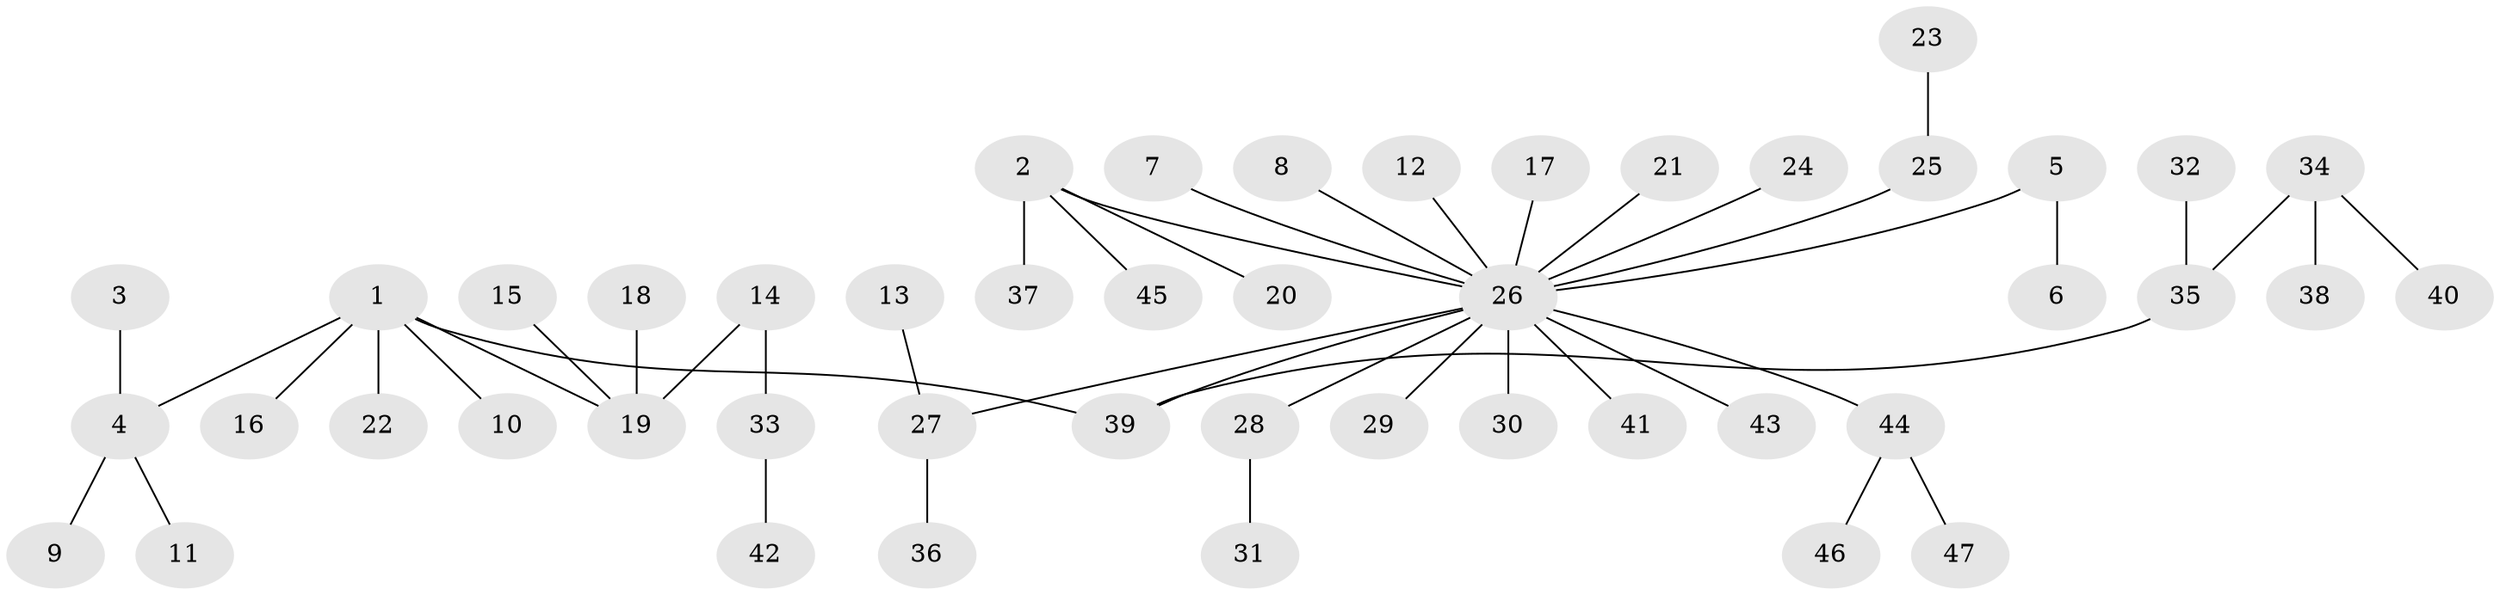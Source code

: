 // original degree distribution, {16: 0.010752688172043012, 3: 0.10752688172043011, 4: 0.043010752688172046, 7: 0.010752688172043012, 5: 0.03225806451612903, 2: 0.27956989247311825, 1: 0.5161290322580645}
// Generated by graph-tools (version 1.1) at 2025/26/03/09/25 03:26:33]
// undirected, 47 vertices, 46 edges
graph export_dot {
graph [start="1"]
  node [color=gray90,style=filled];
  1;
  2;
  3;
  4;
  5;
  6;
  7;
  8;
  9;
  10;
  11;
  12;
  13;
  14;
  15;
  16;
  17;
  18;
  19;
  20;
  21;
  22;
  23;
  24;
  25;
  26;
  27;
  28;
  29;
  30;
  31;
  32;
  33;
  34;
  35;
  36;
  37;
  38;
  39;
  40;
  41;
  42;
  43;
  44;
  45;
  46;
  47;
  1 -- 4 [weight=1.0];
  1 -- 10 [weight=1.0];
  1 -- 16 [weight=1.0];
  1 -- 19 [weight=1.0];
  1 -- 22 [weight=1.0];
  1 -- 39 [weight=1.0];
  2 -- 20 [weight=1.0];
  2 -- 26 [weight=1.0];
  2 -- 37 [weight=1.0];
  2 -- 45 [weight=1.0];
  3 -- 4 [weight=1.0];
  4 -- 9 [weight=1.0];
  4 -- 11 [weight=1.0];
  5 -- 6 [weight=1.0];
  5 -- 26 [weight=1.0];
  7 -- 26 [weight=1.0];
  8 -- 26 [weight=1.0];
  12 -- 26 [weight=1.0];
  13 -- 27 [weight=1.0];
  14 -- 19 [weight=1.0];
  14 -- 33 [weight=1.0];
  15 -- 19 [weight=1.0];
  17 -- 26 [weight=1.0];
  18 -- 19 [weight=1.0];
  21 -- 26 [weight=1.0];
  23 -- 25 [weight=1.0];
  24 -- 26 [weight=1.0];
  25 -- 26 [weight=1.0];
  26 -- 27 [weight=1.0];
  26 -- 28 [weight=1.0];
  26 -- 29 [weight=1.0];
  26 -- 30 [weight=1.0];
  26 -- 39 [weight=1.0];
  26 -- 41 [weight=1.0];
  26 -- 43 [weight=1.0];
  26 -- 44 [weight=1.0];
  27 -- 36 [weight=1.0];
  28 -- 31 [weight=1.0];
  32 -- 35 [weight=1.0];
  33 -- 42 [weight=1.0];
  34 -- 35 [weight=1.0];
  34 -- 38 [weight=1.0];
  34 -- 40 [weight=1.0];
  35 -- 39 [weight=1.0];
  44 -- 46 [weight=1.0];
  44 -- 47 [weight=1.0];
}
